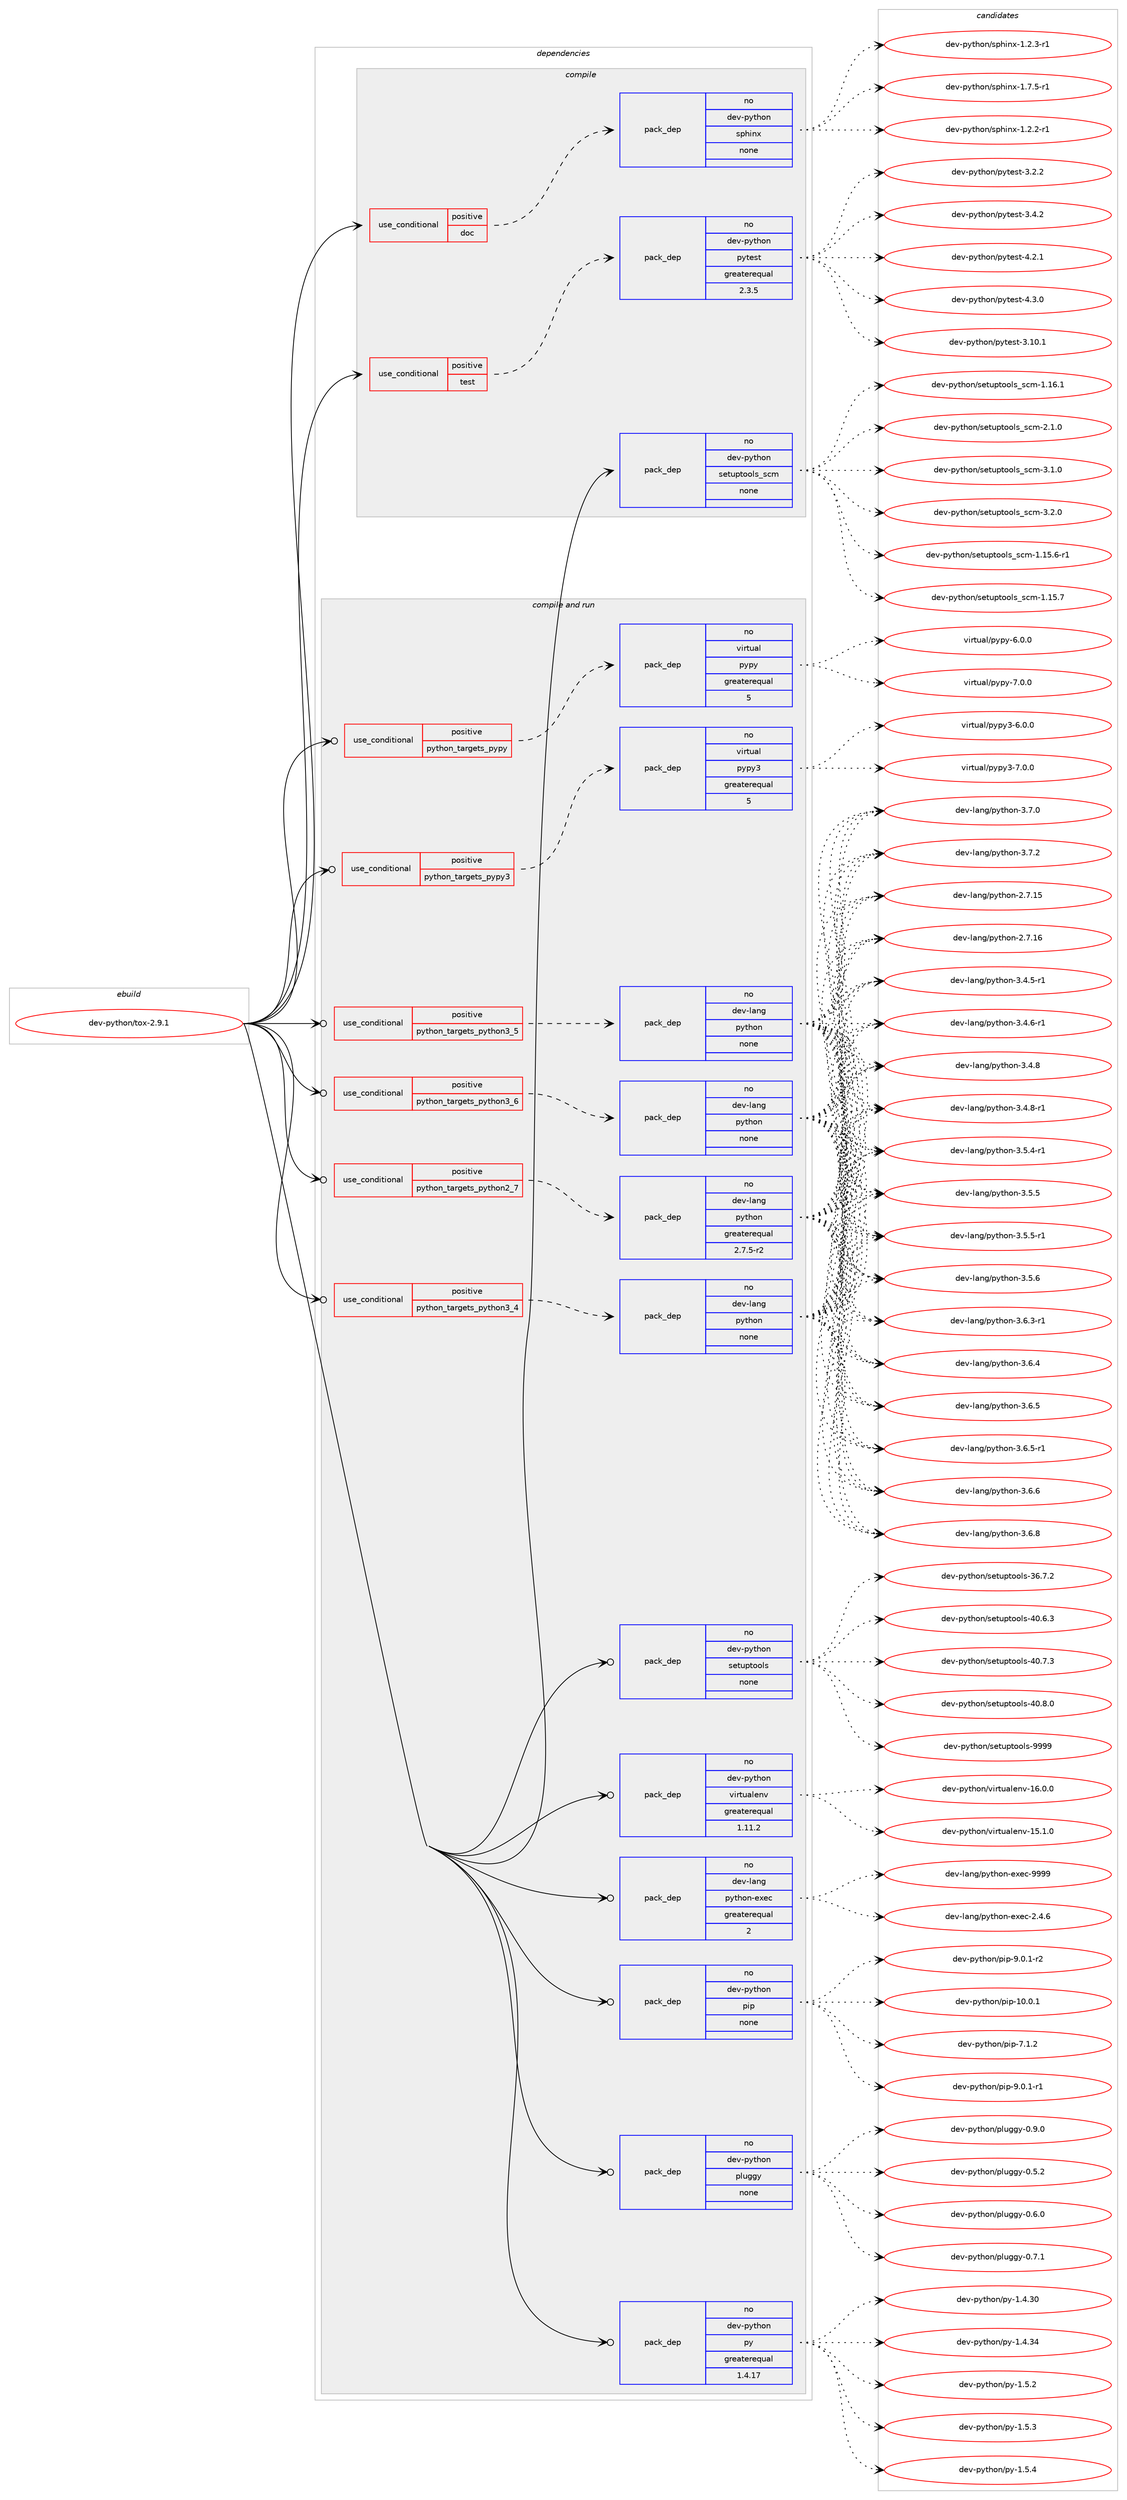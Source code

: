 digraph prolog {

# *************
# Graph options
# *************

newrank=true;
concentrate=true;
compound=true;
graph [rankdir=LR,fontname=Helvetica,fontsize=10,ranksep=1.5];#, ranksep=2.5, nodesep=0.2];
edge  [arrowhead=vee];
node  [fontname=Helvetica,fontsize=10];

# **********
# The ebuild
# **********

subgraph cluster_leftcol {
color=gray;
rank=same;
label=<<i>ebuild</i>>;
id [label="dev-python/tox-2.9.1", color=red, width=4, href="../dev-python/tox-2.9.1.svg"];
}

# ****************
# The dependencies
# ****************

subgraph cluster_midcol {
color=gray;
label=<<i>dependencies</i>>;
subgraph cluster_compile {
fillcolor="#eeeeee";
style=filled;
label=<<i>compile</i>>;
subgraph cond385874 {
dependency1444960 [label=<<TABLE BORDER="0" CELLBORDER="1" CELLSPACING="0" CELLPADDING="4"><TR><TD ROWSPAN="3" CELLPADDING="10">use_conditional</TD></TR><TR><TD>positive</TD></TR><TR><TD>doc</TD></TR></TABLE>>, shape=none, color=red];
subgraph pack1035723 {
dependency1444961 [label=<<TABLE BORDER="0" CELLBORDER="1" CELLSPACING="0" CELLPADDING="4" WIDTH="220"><TR><TD ROWSPAN="6" CELLPADDING="30">pack_dep</TD></TR><TR><TD WIDTH="110">no</TD></TR><TR><TD>dev-python</TD></TR><TR><TD>sphinx</TD></TR><TR><TD>none</TD></TR><TR><TD></TD></TR></TABLE>>, shape=none, color=blue];
}
dependency1444960:e -> dependency1444961:w [weight=20,style="dashed",arrowhead="vee"];
}
id:e -> dependency1444960:w [weight=20,style="solid",arrowhead="vee"];
subgraph cond385875 {
dependency1444962 [label=<<TABLE BORDER="0" CELLBORDER="1" CELLSPACING="0" CELLPADDING="4"><TR><TD ROWSPAN="3" CELLPADDING="10">use_conditional</TD></TR><TR><TD>positive</TD></TR><TR><TD>test</TD></TR></TABLE>>, shape=none, color=red];
subgraph pack1035724 {
dependency1444963 [label=<<TABLE BORDER="0" CELLBORDER="1" CELLSPACING="0" CELLPADDING="4" WIDTH="220"><TR><TD ROWSPAN="6" CELLPADDING="30">pack_dep</TD></TR><TR><TD WIDTH="110">no</TD></TR><TR><TD>dev-python</TD></TR><TR><TD>pytest</TD></TR><TR><TD>greaterequal</TD></TR><TR><TD>2.3.5</TD></TR></TABLE>>, shape=none, color=blue];
}
dependency1444962:e -> dependency1444963:w [weight=20,style="dashed",arrowhead="vee"];
}
id:e -> dependency1444962:w [weight=20,style="solid",arrowhead="vee"];
subgraph pack1035725 {
dependency1444964 [label=<<TABLE BORDER="0" CELLBORDER="1" CELLSPACING="0" CELLPADDING="4" WIDTH="220"><TR><TD ROWSPAN="6" CELLPADDING="30">pack_dep</TD></TR><TR><TD WIDTH="110">no</TD></TR><TR><TD>dev-python</TD></TR><TR><TD>setuptools_scm</TD></TR><TR><TD>none</TD></TR><TR><TD></TD></TR></TABLE>>, shape=none, color=blue];
}
id:e -> dependency1444964:w [weight=20,style="solid",arrowhead="vee"];
}
subgraph cluster_compileandrun {
fillcolor="#eeeeee";
style=filled;
label=<<i>compile and run</i>>;
subgraph cond385876 {
dependency1444965 [label=<<TABLE BORDER="0" CELLBORDER="1" CELLSPACING="0" CELLPADDING="4"><TR><TD ROWSPAN="3" CELLPADDING="10">use_conditional</TD></TR><TR><TD>positive</TD></TR><TR><TD>python_targets_pypy</TD></TR></TABLE>>, shape=none, color=red];
subgraph pack1035726 {
dependency1444966 [label=<<TABLE BORDER="0" CELLBORDER="1" CELLSPACING="0" CELLPADDING="4" WIDTH="220"><TR><TD ROWSPAN="6" CELLPADDING="30">pack_dep</TD></TR><TR><TD WIDTH="110">no</TD></TR><TR><TD>virtual</TD></TR><TR><TD>pypy</TD></TR><TR><TD>greaterequal</TD></TR><TR><TD>5</TD></TR></TABLE>>, shape=none, color=blue];
}
dependency1444965:e -> dependency1444966:w [weight=20,style="dashed",arrowhead="vee"];
}
id:e -> dependency1444965:w [weight=20,style="solid",arrowhead="odotvee"];
subgraph cond385877 {
dependency1444967 [label=<<TABLE BORDER="0" CELLBORDER="1" CELLSPACING="0" CELLPADDING="4"><TR><TD ROWSPAN="3" CELLPADDING="10">use_conditional</TD></TR><TR><TD>positive</TD></TR><TR><TD>python_targets_pypy3</TD></TR></TABLE>>, shape=none, color=red];
subgraph pack1035727 {
dependency1444968 [label=<<TABLE BORDER="0" CELLBORDER="1" CELLSPACING="0" CELLPADDING="4" WIDTH="220"><TR><TD ROWSPAN="6" CELLPADDING="30">pack_dep</TD></TR><TR><TD WIDTH="110">no</TD></TR><TR><TD>virtual</TD></TR><TR><TD>pypy3</TD></TR><TR><TD>greaterequal</TD></TR><TR><TD>5</TD></TR></TABLE>>, shape=none, color=blue];
}
dependency1444967:e -> dependency1444968:w [weight=20,style="dashed",arrowhead="vee"];
}
id:e -> dependency1444967:w [weight=20,style="solid",arrowhead="odotvee"];
subgraph cond385878 {
dependency1444969 [label=<<TABLE BORDER="0" CELLBORDER="1" CELLSPACING="0" CELLPADDING="4"><TR><TD ROWSPAN="3" CELLPADDING="10">use_conditional</TD></TR><TR><TD>positive</TD></TR><TR><TD>python_targets_python2_7</TD></TR></TABLE>>, shape=none, color=red];
subgraph pack1035728 {
dependency1444970 [label=<<TABLE BORDER="0" CELLBORDER="1" CELLSPACING="0" CELLPADDING="4" WIDTH="220"><TR><TD ROWSPAN="6" CELLPADDING="30">pack_dep</TD></TR><TR><TD WIDTH="110">no</TD></TR><TR><TD>dev-lang</TD></TR><TR><TD>python</TD></TR><TR><TD>greaterequal</TD></TR><TR><TD>2.7.5-r2</TD></TR></TABLE>>, shape=none, color=blue];
}
dependency1444969:e -> dependency1444970:w [weight=20,style="dashed",arrowhead="vee"];
}
id:e -> dependency1444969:w [weight=20,style="solid",arrowhead="odotvee"];
subgraph cond385879 {
dependency1444971 [label=<<TABLE BORDER="0" CELLBORDER="1" CELLSPACING="0" CELLPADDING="4"><TR><TD ROWSPAN="3" CELLPADDING="10">use_conditional</TD></TR><TR><TD>positive</TD></TR><TR><TD>python_targets_python3_4</TD></TR></TABLE>>, shape=none, color=red];
subgraph pack1035729 {
dependency1444972 [label=<<TABLE BORDER="0" CELLBORDER="1" CELLSPACING="0" CELLPADDING="4" WIDTH="220"><TR><TD ROWSPAN="6" CELLPADDING="30">pack_dep</TD></TR><TR><TD WIDTH="110">no</TD></TR><TR><TD>dev-lang</TD></TR><TR><TD>python</TD></TR><TR><TD>none</TD></TR><TR><TD></TD></TR></TABLE>>, shape=none, color=blue];
}
dependency1444971:e -> dependency1444972:w [weight=20,style="dashed",arrowhead="vee"];
}
id:e -> dependency1444971:w [weight=20,style="solid",arrowhead="odotvee"];
subgraph cond385880 {
dependency1444973 [label=<<TABLE BORDER="0" CELLBORDER="1" CELLSPACING="0" CELLPADDING="4"><TR><TD ROWSPAN="3" CELLPADDING="10">use_conditional</TD></TR><TR><TD>positive</TD></TR><TR><TD>python_targets_python3_5</TD></TR></TABLE>>, shape=none, color=red];
subgraph pack1035730 {
dependency1444974 [label=<<TABLE BORDER="0" CELLBORDER="1" CELLSPACING="0" CELLPADDING="4" WIDTH="220"><TR><TD ROWSPAN="6" CELLPADDING="30">pack_dep</TD></TR><TR><TD WIDTH="110">no</TD></TR><TR><TD>dev-lang</TD></TR><TR><TD>python</TD></TR><TR><TD>none</TD></TR><TR><TD></TD></TR></TABLE>>, shape=none, color=blue];
}
dependency1444973:e -> dependency1444974:w [weight=20,style="dashed",arrowhead="vee"];
}
id:e -> dependency1444973:w [weight=20,style="solid",arrowhead="odotvee"];
subgraph cond385881 {
dependency1444975 [label=<<TABLE BORDER="0" CELLBORDER="1" CELLSPACING="0" CELLPADDING="4"><TR><TD ROWSPAN="3" CELLPADDING="10">use_conditional</TD></TR><TR><TD>positive</TD></TR><TR><TD>python_targets_python3_6</TD></TR></TABLE>>, shape=none, color=red];
subgraph pack1035731 {
dependency1444976 [label=<<TABLE BORDER="0" CELLBORDER="1" CELLSPACING="0" CELLPADDING="4" WIDTH="220"><TR><TD ROWSPAN="6" CELLPADDING="30">pack_dep</TD></TR><TR><TD WIDTH="110">no</TD></TR><TR><TD>dev-lang</TD></TR><TR><TD>python</TD></TR><TR><TD>none</TD></TR><TR><TD></TD></TR></TABLE>>, shape=none, color=blue];
}
dependency1444975:e -> dependency1444976:w [weight=20,style="dashed",arrowhead="vee"];
}
id:e -> dependency1444975:w [weight=20,style="solid",arrowhead="odotvee"];
subgraph pack1035732 {
dependency1444977 [label=<<TABLE BORDER="0" CELLBORDER="1" CELLSPACING="0" CELLPADDING="4" WIDTH="220"><TR><TD ROWSPAN="6" CELLPADDING="30">pack_dep</TD></TR><TR><TD WIDTH="110">no</TD></TR><TR><TD>dev-lang</TD></TR><TR><TD>python-exec</TD></TR><TR><TD>greaterequal</TD></TR><TR><TD>2</TD></TR></TABLE>>, shape=none, color=blue];
}
id:e -> dependency1444977:w [weight=20,style="solid",arrowhead="odotvee"];
subgraph pack1035733 {
dependency1444978 [label=<<TABLE BORDER="0" CELLBORDER="1" CELLSPACING="0" CELLPADDING="4" WIDTH="220"><TR><TD ROWSPAN="6" CELLPADDING="30">pack_dep</TD></TR><TR><TD WIDTH="110">no</TD></TR><TR><TD>dev-python</TD></TR><TR><TD>pip</TD></TR><TR><TD>none</TD></TR><TR><TD></TD></TR></TABLE>>, shape=none, color=blue];
}
id:e -> dependency1444978:w [weight=20,style="solid",arrowhead="odotvee"];
subgraph pack1035734 {
dependency1444979 [label=<<TABLE BORDER="0" CELLBORDER="1" CELLSPACING="0" CELLPADDING="4" WIDTH="220"><TR><TD ROWSPAN="6" CELLPADDING="30">pack_dep</TD></TR><TR><TD WIDTH="110">no</TD></TR><TR><TD>dev-python</TD></TR><TR><TD>pluggy</TD></TR><TR><TD>none</TD></TR><TR><TD></TD></TR></TABLE>>, shape=none, color=blue];
}
id:e -> dependency1444979:w [weight=20,style="solid",arrowhead="odotvee"];
subgraph pack1035735 {
dependency1444980 [label=<<TABLE BORDER="0" CELLBORDER="1" CELLSPACING="0" CELLPADDING="4" WIDTH="220"><TR><TD ROWSPAN="6" CELLPADDING="30">pack_dep</TD></TR><TR><TD WIDTH="110">no</TD></TR><TR><TD>dev-python</TD></TR><TR><TD>py</TD></TR><TR><TD>greaterequal</TD></TR><TR><TD>1.4.17</TD></TR></TABLE>>, shape=none, color=blue];
}
id:e -> dependency1444980:w [weight=20,style="solid",arrowhead="odotvee"];
subgraph pack1035736 {
dependency1444981 [label=<<TABLE BORDER="0" CELLBORDER="1" CELLSPACING="0" CELLPADDING="4" WIDTH="220"><TR><TD ROWSPAN="6" CELLPADDING="30">pack_dep</TD></TR><TR><TD WIDTH="110">no</TD></TR><TR><TD>dev-python</TD></TR><TR><TD>setuptools</TD></TR><TR><TD>none</TD></TR><TR><TD></TD></TR></TABLE>>, shape=none, color=blue];
}
id:e -> dependency1444981:w [weight=20,style="solid",arrowhead="odotvee"];
subgraph pack1035737 {
dependency1444982 [label=<<TABLE BORDER="0" CELLBORDER="1" CELLSPACING="0" CELLPADDING="4" WIDTH="220"><TR><TD ROWSPAN="6" CELLPADDING="30">pack_dep</TD></TR><TR><TD WIDTH="110">no</TD></TR><TR><TD>dev-python</TD></TR><TR><TD>virtualenv</TD></TR><TR><TD>greaterequal</TD></TR><TR><TD>1.11.2</TD></TR></TABLE>>, shape=none, color=blue];
}
id:e -> dependency1444982:w [weight=20,style="solid",arrowhead="odotvee"];
}
subgraph cluster_run {
fillcolor="#eeeeee";
style=filled;
label=<<i>run</i>>;
}
}

# **************
# The candidates
# **************

subgraph cluster_choices {
rank=same;
color=gray;
label=<<i>candidates</i>>;

subgraph choice1035723 {
color=black;
nodesep=1;
choice10010111845112121116104111110471151121041051101204549465046504511449 [label="dev-python/sphinx-1.2.2-r1", color=red, width=4,href="../dev-python/sphinx-1.2.2-r1.svg"];
choice10010111845112121116104111110471151121041051101204549465046514511449 [label="dev-python/sphinx-1.2.3-r1", color=red, width=4,href="../dev-python/sphinx-1.2.3-r1.svg"];
choice10010111845112121116104111110471151121041051101204549465546534511449 [label="dev-python/sphinx-1.7.5-r1", color=red, width=4,href="../dev-python/sphinx-1.7.5-r1.svg"];
dependency1444961:e -> choice10010111845112121116104111110471151121041051101204549465046504511449:w [style=dotted,weight="100"];
dependency1444961:e -> choice10010111845112121116104111110471151121041051101204549465046514511449:w [style=dotted,weight="100"];
dependency1444961:e -> choice10010111845112121116104111110471151121041051101204549465546534511449:w [style=dotted,weight="100"];
}
subgraph choice1035724 {
color=black;
nodesep=1;
choice100101118451121211161041111104711212111610111511645514649484649 [label="dev-python/pytest-3.10.1", color=red, width=4,href="../dev-python/pytest-3.10.1.svg"];
choice1001011184511212111610411111047112121116101115116455146504650 [label="dev-python/pytest-3.2.2", color=red, width=4,href="../dev-python/pytest-3.2.2.svg"];
choice1001011184511212111610411111047112121116101115116455146524650 [label="dev-python/pytest-3.4.2", color=red, width=4,href="../dev-python/pytest-3.4.2.svg"];
choice1001011184511212111610411111047112121116101115116455246504649 [label="dev-python/pytest-4.2.1", color=red, width=4,href="../dev-python/pytest-4.2.1.svg"];
choice1001011184511212111610411111047112121116101115116455246514648 [label="dev-python/pytest-4.3.0", color=red, width=4,href="../dev-python/pytest-4.3.0.svg"];
dependency1444963:e -> choice100101118451121211161041111104711212111610111511645514649484649:w [style=dotted,weight="100"];
dependency1444963:e -> choice1001011184511212111610411111047112121116101115116455146504650:w [style=dotted,weight="100"];
dependency1444963:e -> choice1001011184511212111610411111047112121116101115116455146524650:w [style=dotted,weight="100"];
dependency1444963:e -> choice1001011184511212111610411111047112121116101115116455246504649:w [style=dotted,weight="100"];
dependency1444963:e -> choice1001011184511212111610411111047112121116101115116455246514648:w [style=dotted,weight="100"];
}
subgraph choice1035725 {
color=black;
nodesep=1;
choice10010111845112121116104111110471151011161171121161111111081159511599109454946495346544511449 [label="dev-python/setuptools_scm-1.15.6-r1", color=red, width=4,href="../dev-python/setuptools_scm-1.15.6-r1.svg"];
choice1001011184511212111610411111047115101116117112116111111108115951159910945494649534655 [label="dev-python/setuptools_scm-1.15.7", color=red, width=4,href="../dev-python/setuptools_scm-1.15.7.svg"];
choice1001011184511212111610411111047115101116117112116111111108115951159910945494649544649 [label="dev-python/setuptools_scm-1.16.1", color=red, width=4,href="../dev-python/setuptools_scm-1.16.1.svg"];
choice10010111845112121116104111110471151011161171121161111111081159511599109455046494648 [label="dev-python/setuptools_scm-2.1.0", color=red, width=4,href="../dev-python/setuptools_scm-2.1.0.svg"];
choice10010111845112121116104111110471151011161171121161111111081159511599109455146494648 [label="dev-python/setuptools_scm-3.1.0", color=red, width=4,href="../dev-python/setuptools_scm-3.1.0.svg"];
choice10010111845112121116104111110471151011161171121161111111081159511599109455146504648 [label="dev-python/setuptools_scm-3.2.0", color=red, width=4,href="../dev-python/setuptools_scm-3.2.0.svg"];
dependency1444964:e -> choice10010111845112121116104111110471151011161171121161111111081159511599109454946495346544511449:w [style=dotted,weight="100"];
dependency1444964:e -> choice1001011184511212111610411111047115101116117112116111111108115951159910945494649534655:w [style=dotted,weight="100"];
dependency1444964:e -> choice1001011184511212111610411111047115101116117112116111111108115951159910945494649544649:w [style=dotted,weight="100"];
dependency1444964:e -> choice10010111845112121116104111110471151011161171121161111111081159511599109455046494648:w [style=dotted,weight="100"];
dependency1444964:e -> choice10010111845112121116104111110471151011161171121161111111081159511599109455146494648:w [style=dotted,weight="100"];
dependency1444964:e -> choice10010111845112121116104111110471151011161171121161111111081159511599109455146504648:w [style=dotted,weight="100"];
}
subgraph choice1035726 {
color=black;
nodesep=1;
choice1181051141161179710847112121112121455446484648 [label="virtual/pypy-6.0.0", color=red, width=4,href="../virtual/pypy-6.0.0.svg"];
choice1181051141161179710847112121112121455546484648 [label="virtual/pypy-7.0.0", color=red, width=4,href="../virtual/pypy-7.0.0.svg"];
dependency1444966:e -> choice1181051141161179710847112121112121455446484648:w [style=dotted,weight="100"];
dependency1444966:e -> choice1181051141161179710847112121112121455546484648:w [style=dotted,weight="100"];
}
subgraph choice1035727 {
color=black;
nodesep=1;
choice118105114116117971084711212111212151455446484648 [label="virtual/pypy3-6.0.0", color=red, width=4,href="../virtual/pypy3-6.0.0.svg"];
choice118105114116117971084711212111212151455546484648 [label="virtual/pypy3-7.0.0", color=red, width=4,href="../virtual/pypy3-7.0.0.svg"];
dependency1444968:e -> choice118105114116117971084711212111212151455446484648:w [style=dotted,weight="100"];
dependency1444968:e -> choice118105114116117971084711212111212151455546484648:w [style=dotted,weight="100"];
}
subgraph choice1035728 {
color=black;
nodesep=1;
choice10010111845108971101034711212111610411111045504655464953 [label="dev-lang/python-2.7.15", color=red, width=4,href="../dev-lang/python-2.7.15.svg"];
choice10010111845108971101034711212111610411111045504655464954 [label="dev-lang/python-2.7.16", color=red, width=4,href="../dev-lang/python-2.7.16.svg"];
choice1001011184510897110103471121211161041111104551465246534511449 [label="dev-lang/python-3.4.5-r1", color=red, width=4,href="../dev-lang/python-3.4.5-r1.svg"];
choice1001011184510897110103471121211161041111104551465246544511449 [label="dev-lang/python-3.4.6-r1", color=red, width=4,href="../dev-lang/python-3.4.6-r1.svg"];
choice100101118451089711010347112121116104111110455146524656 [label="dev-lang/python-3.4.8", color=red, width=4,href="../dev-lang/python-3.4.8.svg"];
choice1001011184510897110103471121211161041111104551465246564511449 [label="dev-lang/python-3.4.8-r1", color=red, width=4,href="../dev-lang/python-3.4.8-r1.svg"];
choice1001011184510897110103471121211161041111104551465346524511449 [label="dev-lang/python-3.5.4-r1", color=red, width=4,href="../dev-lang/python-3.5.4-r1.svg"];
choice100101118451089711010347112121116104111110455146534653 [label="dev-lang/python-3.5.5", color=red, width=4,href="../dev-lang/python-3.5.5.svg"];
choice1001011184510897110103471121211161041111104551465346534511449 [label="dev-lang/python-3.5.5-r1", color=red, width=4,href="../dev-lang/python-3.5.5-r1.svg"];
choice100101118451089711010347112121116104111110455146534654 [label="dev-lang/python-3.5.6", color=red, width=4,href="../dev-lang/python-3.5.6.svg"];
choice1001011184510897110103471121211161041111104551465446514511449 [label="dev-lang/python-3.6.3-r1", color=red, width=4,href="../dev-lang/python-3.6.3-r1.svg"];
choice100101118451089711010347112121116104111110455146544652 [label="dev-lang/python-3.6.4", color=red, width=4,href="../dev-lang/python-3.6.4.svg"];
choice100101118451089711010347112121116104111110455146544653 [label="dev-lang/python-3.6.5", color=red, width=4,href="../dev-lang/python-3.6.5.svg"];
choice1001011184510897110103471121211161041111104551465446534511449 [label="dev-lang/python-3.6.5-r1", color=red, width=4,href="../dev-lang/python-3.6.5-r1.svg"];
choice100101118451089711010347112121116104111110455146544654 [label="dev-lang/python-3.6.6", color=red, width=4,href="../dev-lang/python-3.6.6.svg"];
choice100101118451089711010347112121116104111110455146544656 [label="dev-lang/python-3.6.8", color=red, width=4,href="../dev-lang/python-3.6.8.svg"];
choice100101118451089711010347112121116104111110455146554648 [label="dev-lang/python-3.7.0", color=red, width=4,href="../dev-lang/python-3.7.0.svg"];
choice100101118451089711010347112121116104111110455146554650 [label="dev-lang/python-3.7.2", color=red, width=4,href="../dev-lang/python-3.7.2.svg"];
dependency1444970:e -> choice10010111845108971101034711212111610411111045504655464953:w [style=dotted,weight="100"];
dependency1444970:e -> choice10010111845108971101034711212111610411111045504655464954:w [style=dotted,weight="100"];
dependency1444970:e -> choice1001011184510897110103471121211161041111104551465246534511449:w [style=dotted,weight="100"];
dependency1444970:e -> choice1001011184510897110103471121211161041111104551465246544511449:w [style=dotted,weight="100"];
dependency1444970:e -> choice100101118451089711010347112121116104111110455146524656:w [style=dotted,weight="100"];
dependency1444970:e -> choice1001011184510897110103471121211161041111104551465246564511449:w [style=dotted,weight="100"];
dependency1444970:e -> choice1001011184510897110103471121211161041111104551465346524511449:w [style=dotted,weight="100"];
dependency1444970:e -> choice100101118451089711010347112121116104111110455146534653:w [style=dotted,weight="100"];
dependency1444970:e -> choice1001011184510897110103471121211161041111104551465346534511449:w [style=dotted,weight="100"];
dependency1444970:e -> choice100101118451089711010347112121116104111110455146534654:w [style=dotted,weight="100"];
dependency1444970:e -> choice1001011184510897110103471121211161041111104551465446514511449:w [style=dotted,weight="100"];
dependency1444970:e -> choice100101118451089711010347112121116104111110455146544652:w [style=dotted,weight="100"];
dependency1444970:e -> choice100101118451089711010347112121116104111110455146544653:w [style=dotted,weight="100"];
dependency1444970:e -> choice1001011184510897110103471121211161041111104551465446534511449:w [style=dotted,weight="100"];
dependency1444970:e -> choice100101118451089711010347112121116104111110455146544654:w [style=dotted,weight="100"];
dependency1444970:e -> choice100101118451089711010347112121116104111110455146544656:w [style=dotted,weight="100"];
dependency1444970:e -> choice100101118451089711010347112121116104111110455146554648:w [style=dotted,weight="100"];
dependency1444970:e -> choice100101118451089711010347112121116104111110455146554650:w [style=dotted,weight="100"];
}
subgraph choice1035729 {
color=black;
nodesep=1;
choice10010111845108971101034711212111610411111045504655464953 [label="dev-lang/python-2.7.15", color=red, width=4,href="../dev-lang/python-2.7.15.svg"];
choice10010111845108971101034711212111610411111045504655464954 [label="dev-lang/python-2.7.16", color=red, width=4,href="../dev-lang/python-2.7.16.svg"];
choice1001011184510897110103471121211161041111104551465246534511449 [label="dev-lang/python-3.4.5-r1", color=red, width=4,href="../dev-lang/python-3.4.5-r1.svg"];
choice1001011184510897110103471121211161041111104551465246544511449 [label="dev-lang/python-3.4.6-r1", color=red, width=4,href="../dev-lang/python-3.4.6-r1.svg"];
choice100101118451089711010347112121116104111110455146524656 [label="dev-lang/python-3.4.8", color=red, width=4,href="../dev-lang/python-3.4.8.svg"];
choice1001011184510897110103471121211161041111104551465246564511449 [label="dev-lang/python-3.4.8-r1", color=red, width=4,href="../dev-lang/python-3.4.8-r1.svg"];
choice1001011184510897110103471121211161041111104551465346524511449 [label="dev-lang/python-3.5.4-r1", color=red, width=4,href="../dev-lang/python-3.5.4-r1.svg"];
choice100101118451089711010347112121116104111110455146534653 [label="dev-lang/python-3.5.5", color=red, width=4,href="../dev-lang/python-3.5.5.svg"];
choice1001011184510897110103471121211161041111104551465346534511449 [label="dev-lang/python-3.5.5-r1", color=red, width=4,href="../dev-lang/python-3.5.5-r1.svg"];
choice100101118451089711010347112121116104111110455146534654 [label="dev-lang/python-3.5.6", color=red, width=4,href="../dev-lang/python-3.5.6.svg"];
choice1001011184510897110103471121211161041111104551465446514511449 [label="dev-lang/python-3.6.3-r1", color=red, width=4,href="../dev-lang/python-3.6.3-r1.svg"];
choice100101118451089711010347112121116104111110455146544652 [label="dev-lang/python-3.6.4", color=red, width=4,href="../dev-lang/python-3.6.4.svg"];
choice100101118451089711010347112121116104111110455146544653 [label="dev-lang/python-3.6.5", color=red, width=4,href="../dev-lang/python-3.6.5.svg"];
choice1001011184510897110103471121211161041111104551465446534511449 [label="dev-lang/python-3.6.5-r1", color=red, width=4,href="../dev-lang/python-3.6.5-r1.svg"];
choice100101118451089711010347112121116104111110455146544654 [label="dev-lang/python-3.6.6", color=red, width=4,href="../dev-lang/python-3.6.6.svg"];
choice100101118451089711010347112121116104111110455146544656 [label="dev-lang/python-3.6.8", color=red, width=4,href="../dev-lang/python-3.6.8.svg"];
choice100101118451089711010347112121116104111110455146554648 [label="dev-lang/python-3.7.0", color=red, width=4,href="../dev-lang/python-3.7.0.svg"];
choice100101118451089711010347112121116104111110455146554650 [label="dev-lang/python-3.7.2", color=red, width=4,href="../dev-lang/python-3.7.2.svg"];
dependency1444972:e -> choice10010111845108971101034711212111610411111045504655464953:w [style=dotted,weight="100"];
dependency1444972:e -> choice10010111845108971101034711212111610411111045504655464954:w [style=dotted,weight="100"];
dependency1444972:e -> choice1001011184510897110103471121211161041111104551465246534511449:w [style=dotted,weight="100"];
dependency1444972:e -> choice1001011184510897110103471121211161041111104551465246544511449:w [style=dotted,weight="100"];
dependency1444972:e -> choice100101118451089711010347112121116104111110455146524656:w [style=dotted,weight="100"];
dependency1444972:e -> choice1001011184510897110103471121211161041111104551465246564511449:w [style=dotted,weight="100"];
dependency1444972:e -> choice1001011184510897110103471121211161041111104551465346524511449:w [style=dotted,weight="100"];
dependency1444972:e -> choice100101118451089711010347112121116104111110455146534653:w [style=dotted,weight="100"];
dependency1444972:e -> choice1001011184510897110103471121211161041111104551465346534511449:w [style=dotted,weight="100"];
dependency1444972:e -> choice100101118451089711010347112121116104111110455146534654:w [style=dotted,weight="100"];
dependency1444972:e -> choice1001011184510897110103471121211161041111104551465446514511449:w [style=dotted,weight="100"];
dependency1444972:e -> choice100101118451089711010347112121116104111110455146544652:w [style=dotted,weight="100"];
dependency1444972:e -> choice100101118451089711010347112121116104111110455146544653:w [style=dotted,weight="100"];
dependency1444972:e -> choice1001011184510897110103471121211161041111104551465446534511449:w [style=dotted,weight="100"];
dependency1444972:e -> choice100101118451089711010347112121116104111110455146544654:w [style=dotted,weight="100"];
dependency1444972:e -> choice100101118451089711010347112121116104111110455146544656:w [style=dotted,weight="100"];
dependency1444972:e -> choice100101118451089711010347112121116104111110455146554648:w [style=dotted,weight="100"];
dependency1444972:e -> choice100101118451089711010347112121116104111110455146554650:w [style=dotted,weight="100"];
}
subgraph choice1035730 {
color=black;
nodesep=1;
choice10010111845108971101034711212111610411111045504655464953 [label="dev-lang/python-2.7.15", color=red, width=4,href="../dev-lang/python-2.7.15.svg"];
choice10010111845108971101034711212111610411111045504655464954 [label="dev-lang/python-2.7.16", color=red, width=4,href="../dev-lang/python-2.7.16.svg"];
choice1001011184510897110103471121211161041111104551465246534511449 [label="dev-lang/python-3.4.5-r1", color=red, width=4,href="../dev-lang/python-3.4.5-r1.svg"];
choice1001011184510897110103471121211161041111104551465246544511449 [label="dev-lang/python-3.4.6-r1", color=red, width=4,href="../dev-lang/python-3.4.6-r1.svg"];
choice100101118451089711010347112121116104111110455146524656 [label="dev-lang/python-3.4.8", color=red, width=4,href="../dev-lang/python-3.4.8.svg"];
choice1001011184510897110103471121211161041111104551465246564511449 [label="dev-lang/python-3.4.8-r1", color=red, width=4,href="../dev-lang/python-3.4.8-r1.svg"];
choice1001011184510897110103471121211161041111104551465346524511449 [label="dev-lang/python-3.5.4-r1", color=red, width=4,href="../dev-lang/python-3.5.4-r1.svg"];
choice100101118451089711010347112121116104111110455146534653 [label="dev-lang/python-3.5.5", color=red, width=4,href="../dev-lang/python-3.5.5.svg"];
choice1001011184510897110103471121211161041111104551465346534511449 [label="dev-lang/python-3.5.5-r1", color=red, width=4,href="../dev-lang/python-3.5.5-r1.svg"];
choice100101118451089711010347112121116104111110455146534654 [label="dev-lang/python-3.5.6", color=red, width=4,href="../dev-lang/python-3.5.6.svg"];
choice1001011184510897110103471121211161041111104551465446514511449 [label="dev-lang/python-3.6.3-r1", color=red, width=4,href="../dev-lang/python-3.6.3-r1.svg"];
choice100101118451089711010347112121116104111110455146544652 [label="dev-lang/python-3.6.4", color=red, width=4,href="../dev-lang/python-3.6.4.svg"];
choice100101118451089711010347112121116104111110455146544653 [label="dev-lang/python-3.6.5", color=red, width=4,href="../dev-lang/python-3.6.5.svg"];
choice1001011184510897110103471121211161041111104551465446534511449 [label="dev-lang/python-3.6.5-r1", color=red, width=4,href="../dev-lang/python-3.6.5-r1.svg"];
choice100101118451089711010347112121116104111110455146544654 [label="dev-lang/python-3.6.6", color=red, width=4,href="../dev-lang/python-3.6.6.svg"];
choice100101118451089711010347112121116104111110455146544656 [label="dev-lang/python-3.6.8", color=red, width=4,href="../dev-lang/python-3.6.8.svg"];
choice100101118451089711010347112121116104111110455146554648 [label="dev-lang/python-3.7.0", color=red, width=4,href="../dev-lang/python-3.7.0.svg"];
choice100101118451089711010347112121116104111110455146554650 [label="dev-lang/python-3.7.2", color=red, width=4,href="../dev-lang/python-3.7.2.svg"];
dependency1444974:e -> choice10010111845108971101034711212111610411111045504655464953:w [style=dotted,weight="100"];
dependency1444974:e -> choice10010111845108971101034711212111610411111045504655464954:w [style=dotted,weight="100"];
dependency1444974:e -> choice1001011184510897110103471121211161041111104551465246534511449:w [style=dotted,weight="100"];
dependency1444974:e -> choice1001011184510897110103471121211161041111104551465246544511449:w [style=dotted,weight="100"];
dependency1444974:e -> choice100101118451089711010347112121116104111110455146524656:w [style=dotted,weight="100"];
dependency1444974:e -> choice1001011184510897110103471121211161041111104551465246564511449:w [style=dotted,weight="100"];
dependency1444974:e -> choice1001011184510897110103471121211161041111104551465346524511449:w [style=dotted,weight="100"];
dependency1444974:e -> choice100101118451089711010347112121116104111110455146534653:w [style=dotted,weight="100"];
dependency1444974:e -> choice1001011184510897110103471121211161041111104551465346534511449:w [style=dotted,weight="100"];
dependency1444974:e -> choice100101118451089711010347112121116104111110455146534654:w [style=dotted,weight="100"];
dependency1444974:e -> choice1001011184510897110103471121211161041111104551465446514511449:w [style=dotted,weight="100"];
dependency1444974:e -> choice100101118451089711010347112121116104111110455146544652:w [style=dotted,weight="100"];
dependency1444974:e -> choice100101118451089711010347112121116104111110455146544653:w [style=dotted,weight="100"];
dependency1444974:e -> choice1001011184510897110103471121211161041111104551465446534511449:w [style=dotted,weight="100"];
dependency1444974:e -> choice100101118451089711010347112121116104111110455146544654:w [style=dotted,weight="100"];
dependency1444974:e -> choice100101118451089711010347112121116104111110455146544656:w [style=dotted,weight="100"];
dependency1444974:e -> choice100101118451089711010347112121116104111110455146554648:w [style=dotted,weight="100"];
dependency1444974:e -> choice100101118451089711010347112121116104111110455146554650:w [style=dotted,weight="100"];
}
subgraph choice1035731 {
color=black;
nodesep=1;
choice10010111845108971101034711212111610411111045504655464953 [label="dev-lang/python-2.7.15", color=red, width=4,href="../dev-lang/python-2.7.15.svg"];
choice10010111845108971101034711212111610411111045504655464954 [label="dev-lang/python-2.7.16", color=red, width=4,href="../dev-lang/python-2.7.16.svg"];
choice1001011184510897110103471121211161041111104551465246534511449 [label="dev-lang/python-3.4.5-r1", color=red, width=4,href="../dev-lang/python-3.4.5-r1.svg"];
choice1001011184510897110103471121211161041111104551465246544511449 [label="dev-lang/python-3.4.6-r1", color=red, width=4,href="../dev-lang/python-3.4.6-r1.svg"];
choice100101118451089711010347112121116104111110455146524656 [label="dev-lang/python-3.4.8", color=red, width=4,href="../dev-lang/python-3.4.8.svg"];
choice1001011184510897110103471121211161041111104551465246564511449 [label="dev-lang/python-3.4.8-r1", color=red, width=4,href="../dev-lang/python-3.4.8-r1.svg"];
choice1001011184510897110103471121211161041111104551465346524511449 [label="dev-lang/python-3.5.4-r1", color=red, width=4,href="../dev-lang/python-3.5.4-r1.svg"];
choice100101118451089711010347112121116104111110455146534653 [label="dev-lang/python-3.5.5", color=red, width=4,href="../dev-lang/python-3.5.5.svg"];
choice1001011184510897110103471121211161041111104551465346534511449 [label="dev-lang/python-3.5.5-r1", color=red, width=4,href="../dev-lang/python-3.5.5-r1.svg"];
choice100101118451089711010347112121116104111110455146534654 [label="dev-lang/python-3.5.6", color=red, width=4,href="../dev-lang/python-3.5.6.svg"];
choice1001011184510897110103471121211161041111104551465446514511449 [label="dev-lang/python-3.6.3-r1", color=red, width=4,href="../dev-lang/python-3.6.3-r1.svg"];
choice100101118451089711010347112121116104111110455146544652 [label="dev-lang/python-3.6.4", color=red, width=4,href="../dev-lang/python-3.6.4.svg"];
choice100101118451089711010347112121116104111110455146544653 [label="dev-lang/python-3.6.5", color=red, width=4,href="../dev-lang/python-3.6.5.svg"];
choice1001011184510897110103471121211161041111104551465446534511449 [label="dev-lang/python-3.6.5-r1", color=red, width=4,href="../dev-lang/python-3.6.5-r1.svg"];
choice100101118451089711010347112121116104111110455146544654 [label="dev-lang/python-3.6.6", color=red, width=4,href="../dev-lang/python-3.6.6.svg"];
choice100101118451089711010347112121116104111110455146544656 [label="dev-lang/python-3.6.8", color=red, width=4,href="../dev-lang/python-3.6.8.svg"];
choice100101118451089711010347112121116104111110455146554648 [label="dev-lang/python-3.7.0", color=red, width=4,href="../dev-lang/python-3.7.0.svg"];
choice100101118451089711010347112121116104111110455146554650 [label="dev-lang/python-3.7.2", color=red, width=4,href="../dev-lang/python-3.7.2.svg"];
dependency1444976:e -> choice10010111845108971101034711212111610411111045504655464953:w [style=dotted,weight="100"];
dependency1444976:e -> choice10010111845108971101034711212111610411111045504655464954:w [style=dotted,weight="100"];
dependency1444976:e -> choice1001011184510897110103471121211161041111104551465246534511449:w [style=dotted,weight="100"];
dependency1444976:e -> choice1001011184510897110103471121211161041111104551465246544511449:w [style=dotted,weight="100"];
dependency1444976:e -> choice100101118451089711010347112121116104111110455146524656:w [style=dotted,weight="100"];
dependency1444976:e -> choice1001011184510897110103471121211161041111104551465246564511449:w [style=dotted,weight="100"];
dependency1444976:e -> choice1001011184510897110103471121211161041111104551465346524511449:w [style=dotted,weight="100"];
dependency1444976:e -> choice100101118451089711010347112121116104111110455146534653:w [style=dotted,weight="100"];
dependency1444976:e -> choice1001011184510897110103471121211161041111104551465346534511449:w [style=dotted,weight="100"];
dependency1444976:e -> choice100101118451089711010347112121116104111110455146534654:w [style=dotted,weight="100"];
dependency1444976:e -> choice1001011184510897110103471121211161041111104551465446514511449:w [style=dotted,weight="100"];
dependency1444976:e -> choice100101118451089711010347112121116104111110455146544652:w [style=dotted,weight="100"];
dependency1444976:e -> choice100101118451089711010347112121116104111110455146544653:w [style=dotted,weight="100"];
dependency1444976:e -> choice1001011184510897110103471121211161041111104551465446534511449:w [style=dotted,weight="100"];
dependency1444976:e -> choice100101118451089711010347112121116104111110455146544654:w [style=dotted,weight="100"];
dependency1444976:e -> choice100101118451089711010347112121116104111110455146544656:w [style=dotted,weight="100"];
dependency1444976:e -> choice100101118451089711010347112121116104111110455146554648:w [style=dotted,weight="100"];
dependency1444976:e -> choice100101118451089711010347112121116104111110455146554650:w [style=dotted,weight="100"];
}
subgraph choice1035732 {
color=black;
nodesep=1;
choice1001011184510897110103471121211161041111104510112010199455046524654 [label="dev-lang/python-exec-2.4.6", color=red, width=4,href="../dev-lang/python-exec-2.4.6.svg"];
choice10010111845108971101034711212111610411111045101120101994557575757 [label="dev-lang/python-exec-9999", color=red, width=4,href="../dev-lang/python-exec-9999.svg"];
dependency1444977:e -> choice1001011184510897110103471121211161041111104510112010199455046524654:w [style=dotted,weight="100"];
dependency1444977:e -> choice10010111845108971101034711212111610411111045101120101994557575757:w [style=dotted,weight="100"];
}
subgraph choice1035733 {
color=black;
nodesep=1;
choice100101118451121211161041111104711210511245494846484649 [label="dev-python/pip-10.0.1", color=red, width=4,href="../dev-python/pip-10.0.1.svg"];
choice1001011184511212111610411111047112105112455546494650 [label="dev-python/pip-7.1.2", color=red, width=4,href="../dev-python/pip-7.1.2.svg"];
choice10010111845112121116104111110471121051124557464846494511449 [label="dev-python/pip-9.0.1-r1", color=red, width=4,href="../dev-python/pip-9.0.1-r1.svg"];
choice10010111845112121116104111110471121051124557464846494511450 [label="dev-python/pip-9.0.1-r2", color=red, width=4,href="../dev-python/pip-9.0.1-r2.svg"];
dependency1444978:e -> choice100101118451121211161041111104711210511245494846484649:w [style=dotted,weight="100"];
dependency1444978:e -> choice1001011184511212111610411111047112105112455546494650:w [style=dotted,weight="100"];
dependency1444978:e -> choice10010111845112121116104111110471121051124557464846494511449:w [style=dotted,weight="100"];
dependency1444978:e -> choice10010111845112121116104111110471121051124557464846494511450:w [style=dotted,weight="100"];
}
subgraph choice1035734 {
color=black;
nodesep=1;
choice1001011184511212111610411111047112108117103103121454846534650 [label="dev-python/pluggy-0.5.2", color=red, width=4,href="../dev-python/pluggy-0.5.2.svg"];
choice1001011184511212111610411111047112108117103103121454846544648 [label="dev-python/pluggy-0.6.0", color=red, width=4,href="../dev-python/pluggy-0.6.0.svg"];
choice1001011184511212111610411111047112108117103103121454846554649 [label="dev-python/pluggy-0.7.1", color=red, width=4,href="../dev-python/pluggy-0.7.1.svg"];
choice1001011184511212111610411111047112108117103103121454846574648 [label="dev-python/pluggy-0.9.0", color=red, width=4,href="../dev-python/pluggy-0.9.0.svg"];
dependency1444979:e -> choice1001011184511212111610411111047112108117103103121454846534650:w [style=dotted,weight="100"];
dependency1444979:e -> choice1001011184511212111610411111047112108117103103121454846544648:w [style=dotted,weight="100"];
dependency1444979:e -> choice1001011184511212111610411111047112108117103103121454846554649:w [style=dotted,weight="100"];
dependency1444979:e -> choice1001011184511212111610411111047112108117103103121454846574648:w [style=dotted,weight="100"];
}
subgraph choice1035735 {
color=black;
nodesep=1;
choice100101118451121211161041111104711212145494652465148 [label="dev-python/py-1.4.30", color=red, width=4,href="../dev-python/py-1.4.30.svg"];
choice100101118451121211161041111104711212145494652465152 [label="dev-python/py-1.4.34", color=red, width=4,href="../dev-python/py-1.4.34.svg"];
choice1001011184511212111610411111047112121454946534650 [label="dev-python/py-1.5.2", color=red, width=4,href="../dev-python/py-1.5.2.svg"];
choice1001011184511212111610411111047112121454946534651 [label="dev-python/py-1.5.3", color=red, width=4,href="../dev-python/py-1.5.3.svg"];
choice1001011184511212111610411111047112121454946534652 [label="dev-python/py-1.5.4", color=red, width=4,href="../dev-python/py-1.5.4.svg"];
dependency1444980:e -> choice100101118451121211161041111104711212145494652465148:w [style=dotted,weight="100"];
dependency1444980:e -> choice100101118451121211161041111104711212145494652465152:w [style=dotted,weight="100"];
dependency1444980:e -> choice1001011184511212111610411111047112121454946534650:w [style=dotted,weight="100"];
dependency1444980:e -> choice1001011184511212111610411111047112121454946534651:w [style=dotted,weight="100"];
dependency1444980:e -> choice1001011184511212111610411111047112121454946534652:w [style=dotted,weight="100"];
}
subgraph choice1035736 {
color=black;
nodesep=1;
choice100101118451121211161041111104711510111611711211611111110811545515446554650 [label="dev-python/setuptools-36.7.2", color=red, width=4,href="../dev-python/setuptools-36.7.2.svg"];
choice100101118451121211161041111104711510111611711211611111110811545524846544651 [label="dev-python/setuptools-40.6.3", color=red, width=4,href="../dev-python/setuptools-40.6.3.svg"];
choice100101118451121211161041111104711510111611711211611111110811545524846554651 [label="dev-python/setuptools-40.7.3", color=red, width=4,href="../dev-python/setuptools-40.7.3.svg"];
choice100101118451121211161041111104711510111611711211611111110811545524846564648 [label="dev-python/setuptools-40.8.0", color=red, width=4,href="../dev-python/setuptools-40.8.0.svg"];
choice10010111845112121116104111110471151011161171121161111111081154557575757 [label="dev-python/setuptools-9999", color=red, width=4,href="../dev-python/setuptools-9999.svg"];
dependency1444981:e -> choice100101118451121211161041111104711510111611711211611111110811545515446554650:w [style=dotted,weight="100"];
dependency1444981:e -> choice100101118451121211161041111104711510111611711211611111110811545524846544651:w [style=dotted,weight="100"];
dependency1444981:e -> choice100101118451121211161041111104711510111611711211611111110811545524846554651:w [style=dotted,weight="100"];
dependency1444981:e -> choice100101118451121211161041111104711510111611711211611111110811545524846564648:w [style=dotted,weight="100"];
dependency1444981:e -> choice10010111845112121116104111110471151011161171121161111111081154557575757:w [style=dotted,weight="100"];
}
subgraph choice1035737 {
color=black;
nodesep=1;
choice10010111845112121116104111110471181051141161179710810111011845495346494648 [label="dev-python/virtualenv-15.1.0", color=red, width=4,href="../dev-python/virtualenv-15.1.0.svg"];
choice10010111845112121116104111110471181051141161179710810111011845495446484648 [label="dev-python/virtualenv-16.0.0", color=red, width=4,href="../dev-python/virtualenv-16.0.0.svg"];
dependency1444982:e -> choice10010111845112121116104111110471181051141161179710810111011845495346494648:w [style=dotted,weight="100"];
dependency1444982:e -> choice10010111845112121116104111110471181051141161179710810111011845495446484648:w [style=dotted,weight="100"];
}
}

}
